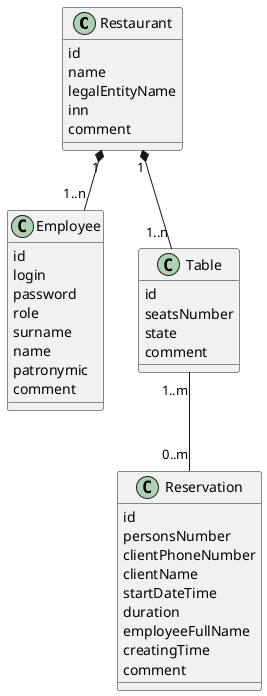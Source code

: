 @startuml Диаграмма классов сущностей

class Restaurant {
    id
    name
    legalEntityName
    inn
    comment
}

class Employee {
    id
    login
    password
    role
    surname
    name
    patronymic
    comment
}

class Table {
    id
    seatsNumber
    state
    comment
}

class Reservation {
    id
    personsNumber
    clientPhoneNumber
    clientName
    startDateTime
    duration
    employeeFullName
    creatingTime
    comment
}

Restaurant "1" *-- "1..n" Employee
Restaurant "1" *-- "1..n" Table
Table "1..m" -- "0..m" Reservation

@enduml